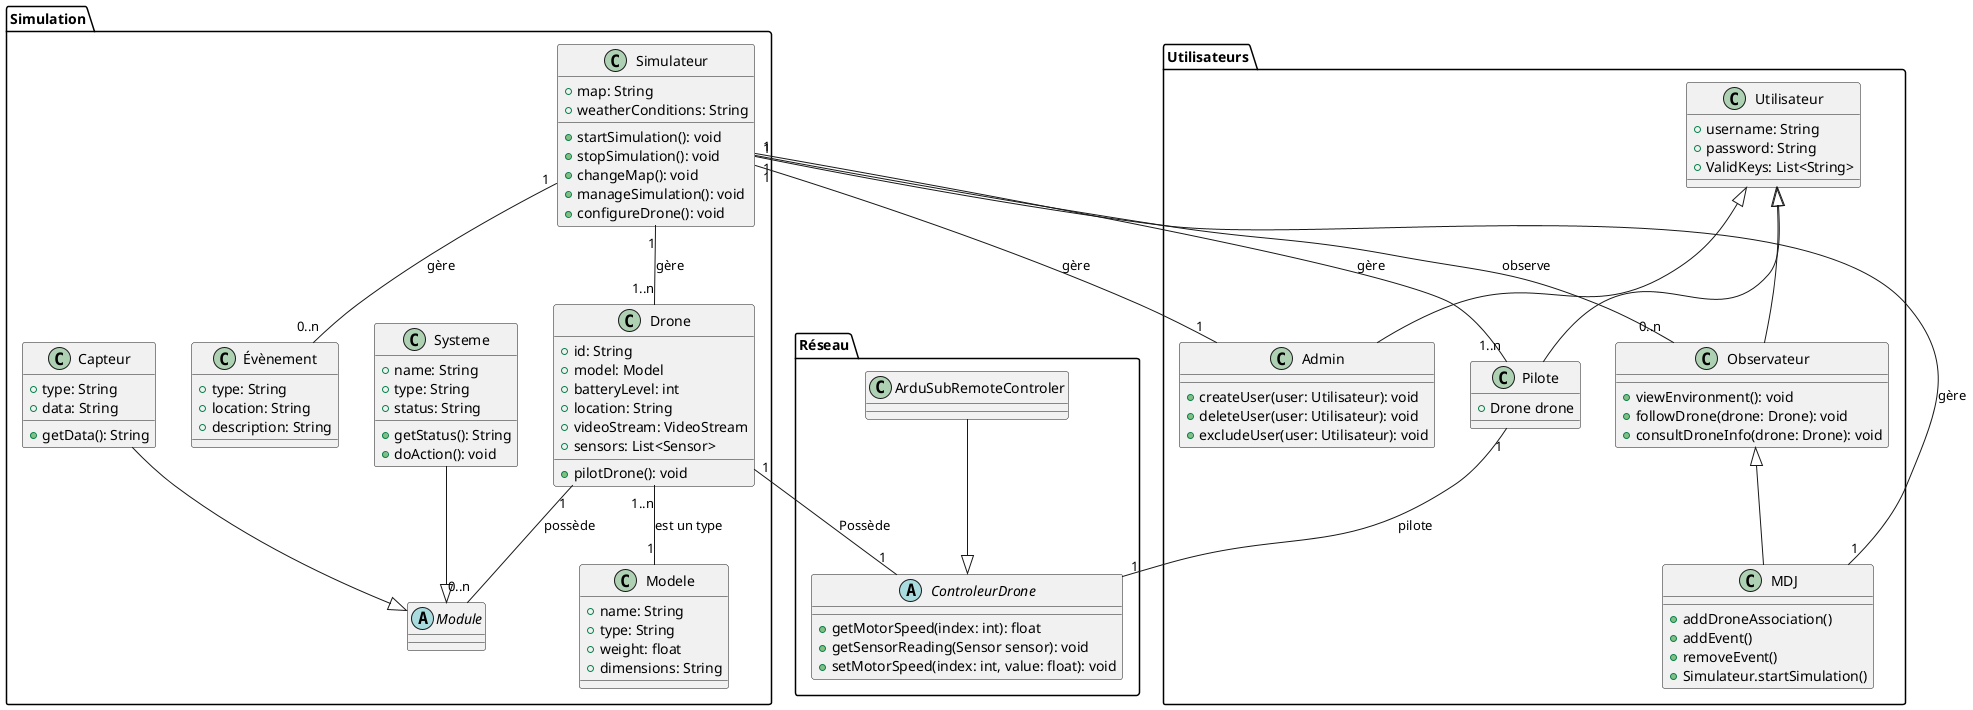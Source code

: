 @startuml

' Define classes
package Simulation {
    class Modele {
        +name: String
        +type: String
        +weight: float
        +dimensions: String
    }

    class Drone {
        +id: String
        +model: Model
        +batteryLevel: int
        +location: String
        +videoStream: VideoStream
        +sensors: List<Sensor>
        +pilotDrone(): void
    }

    abstract class Module{
    }

    class Capteur{
        +type: String
        +data: String
        +getData(): String
    }

    class Systeme{
        +name: String
        +type: String
        +status: String
        +getStatus(): String
        +doAction(): void
    }



    class Évènement {
        +type: String
        +location: String
        +description: String
    }




    class Simulateur {
        +map: String
        +weatherConditions: String
        +startSimulation(): void
        +stopSimulation(): void
        +changeMap(): void
        +manageSimulation(): void
        +configureDrone(): void
    }
}

package Réseau {
    abstract ControleurDrone {
        +getMotorSpeed(index: int): float
        +getSensorReading(Sensor sensor): void
        +setMotorSpeed(index: int, value: float): void
    }

    class ArduSubRemoteControler {
    }

}



package Utilisateurs {
    class Pilote {
        +Drone drone
    }

    class MDJ {
        +addDroneAssociation()
        +addEvent()
        +removeEvent()
        +Simulateur.startSimulation()
    }

    class Observateur {
        +viewEnvironment(): void
        +followDrone(drone: Drone): void
        +consultDroneInfo(drone: Drone): void
    }

    class Admin {
        +createUser(user: Utilisateur): void
        +deleteUser(user: Utilisateur): void
        +excludeUser(user: Utilisateur): void
    }

    class Utilisateur {
        +username: String
        +password: String
        +ValidKeys: List<String>
}
}


' Define relationships
Observateur <|-- MDJ
Utilisateur <|-- Pilote
Utilisateur <|-- Observateur
Utilisateur <|-- Admin

Simulateur "1" -- "1..n" Drone : gère
Simulateur "1" -- "1" MDJ : gère
Simulateur "1" -- "0..n" Observateur : observe
Simulateur "1" -- "1..n" Pilote : gère
Simulateur "1" -- "1" Admin : gère
Simulateur "1" -- "0..n" Évènement : gère

Pilote "1" -- "1" ControleurDrone : pilote
Drone "1..n" -- "1" Modele : est un type
Drone "1" -- "1" ControleurDrone : Possède

ArduSubRemoteControler --|> ControleurDrone

Capteur --|> Module
Systeme --|> Module
Drone "1" -- "0..n" Module : possède
@enduml
